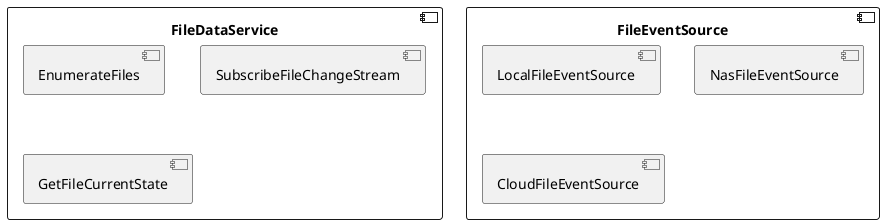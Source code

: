 @startuml

component FileDataService {
    component EnumerateFiles
    component SubscribeFileChangeStream
    component GetFileCurrentState
}

component FileEventSource {
    component LocalFileEventSource
    component NasFileEventSource
    component CloudFileEventSource
}

@enduml